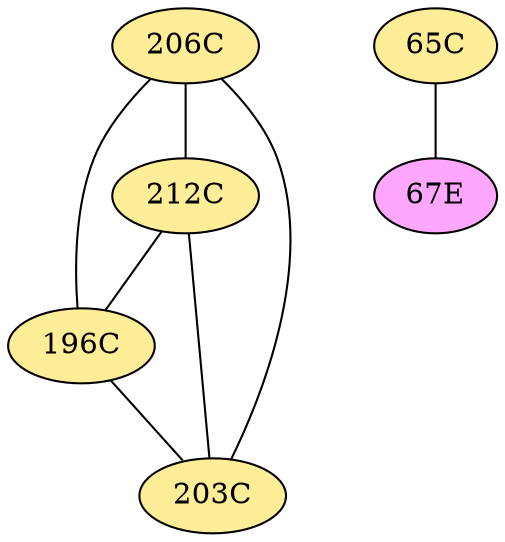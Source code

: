 // The Round Table
graph {
	"206C" [fillcolor="#FFED97" style=radial]
	"212C" [fillcolor="#FFED97" style=radial]
	"206C" -- "212C" [penwidth=1]
	"206C" [fillcolor="#FFED97" style=radial]
	"196C" [fillcolor="#FFED97" style=radial]
	"206C" -- "196C" [penwidth=1]
	"206C" [fillcolor="#FFED97" style=radial]
	"203C" [fillcolor="#FFED97" style=radial]
	"206C" -- "203C" [penwidth=1]
	"212C" [fillcolor="#FFED97" style=radial]
	"196C" [fillcolor="#FFED97" style=radial]
	"212C" -- "196C" [penwidth=1]
	"212C" [fillcolor="#FFED97" style=radial]
	"203C" [fillcolor="#FFED97" style=radial]
	"212C" -- "203C" [penwidth=1]
	"196C" [fillcolor="#FFED97" style=radial]
	"203C" [fillcolor="#FFED97" style=radial]
	"196C" -- "203C" [penwidth=1]
	"65C" [fillcolor="#FFED97" style=radial]
	"67E" [fillcolor="#FFA6FF" style=radial]
	"65C" -- "67E" [penwidth=1]
}
